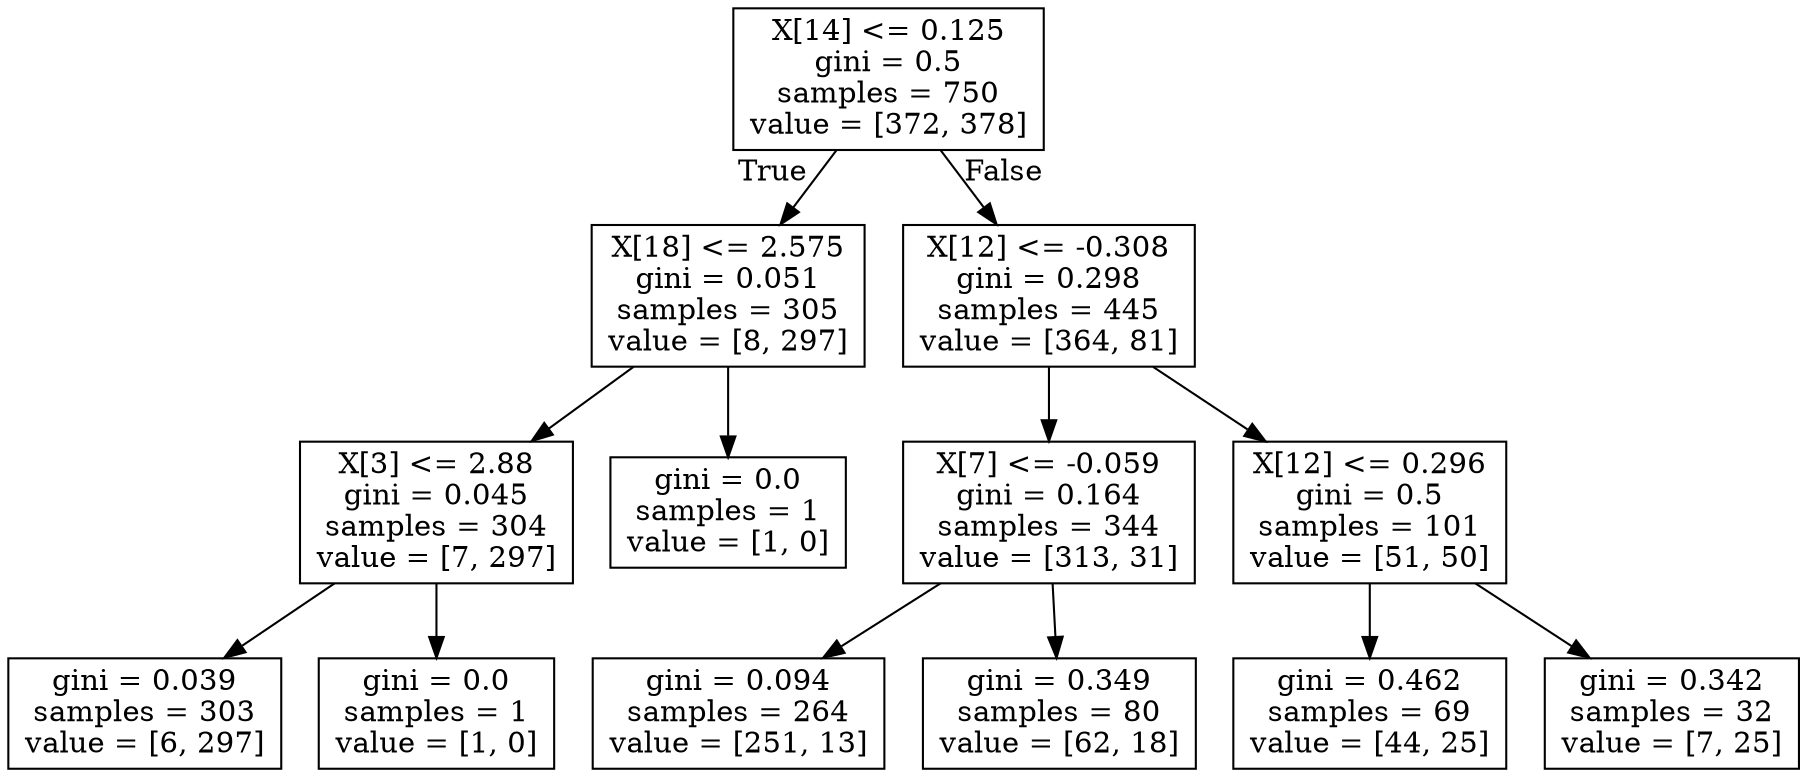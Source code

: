 digraph Tree {
node [shape=box] ;
0 [label="X[14] <= 0.125\ngini = 0.5\nsamples = 750\nvalue = [372, 378]"] ;
1 [label="X[18] <= 2.575\ngini = 0.051\nsamples = 305\nvalue = [8, 297]"] ;
0 -> 1 [labeldistance=2.5, labelangle=45, headlabel="True"] ;
2 [label="X[3] <= 2.88\ngini = 0.045\nsamples = 304\nvalue = [7, 297]"] ;
1 -> 2 ;
3 [label="gini = 0.039\nsamples = 303\nvalue = [6, 297]"] ;
2 -> 3 ;
4 [label="gini = 0.0\nsamples = 1\nvalue = [1, 0]"] ;
2 -> 4 ;
5 [label="gini = 0.0\nsamples = 1\nvalue = [1, 0]"] ;
1 -> 5 ;
6 [label="X[12] <= -0.308\ngini = 0.298\nsamples = 445\nvalue = [364, 81]"] ;
0 -> 6 [labeldistance=2.5, labelangle=-45, headlabel="False"] ;
7 [label="X[7] <= -0.059\ngini = 0.164\nsamples = 344\nvalue = [313, 31]"] ;
6 -> 7 ;
8 [label="gini = 0.094\nsamples = 264\nvalue = [251, 13]"] ;
7 -> 8 ;
9 [label="gini = 0.349\nsamples = 80\nvalue = [62, 18]"] ;
7 -> 9 ;
10 [label="X[12] <= 0.296\ngini = 0.5\nsamples = 101\nvalue = [51, 50]"] ;
6 -> 10 ;
11 [label="gini = 0.462\nsamples = 69\nvalue = [44, 25]"] ;
10 -> 11 ;
12 [label="gini = 0.342\nsamples = 32\nvalue = [7, 25]"] ;
10 -> 12 ;
}
